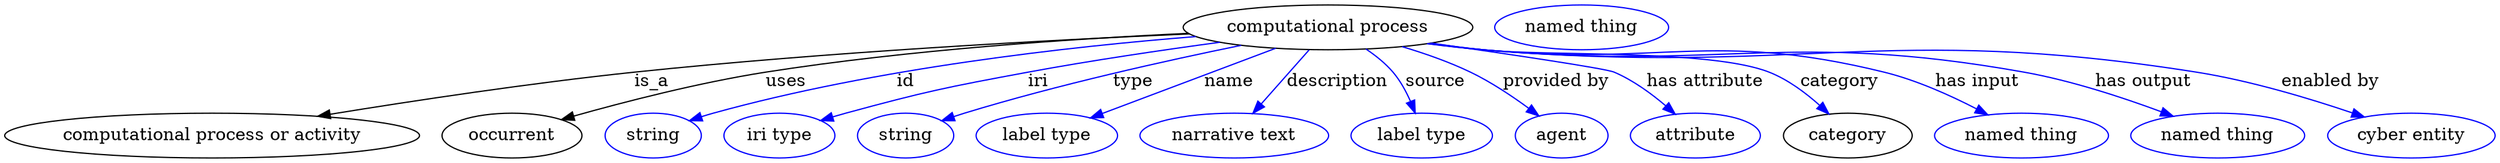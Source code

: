 digraph {
	graph [bb="0,0,1989.7,123"];
	node [label="\N"];
	"computational process"	[height=0.5,
		label="computational process",
		pos="1057.7,105",
		width=3.2136];
	"computational process or activity"	[height=0.5,
		pos="165.74,18",
		width=4.6038];
	"computational process" -> "computational process or activity"	[label=is_a,
		lp="517.74,61.5",
		pos="e,250.22,33.505 946.88,99.731 834.87,94.775 656.96,85.145 503.74,69 421.25,60.309 328.04,46.196 260.42,35.176"];
	occurrent	[height=0.5,
		pos="405.74,18",
		width=1.5526];
	"computational process" -> occurrent	[label=uses,
		lp="624.24,61.5",
		pos="e,445.18,30.898 945.74,100.23 854.34,95.968 722.09,87.102 607.74,69 554.83,60.624 495.44,45.178 454.83,33.661"];
	id	[color=blue,
		height=0.5,
		label=string,
		pos="517.74,18",
		width=1.0652];
	"computational process" -> id	[color=blue,
		label=id,
		lp="719.74,61.5",
		pos="e,546.72,29.996 951.95,97.559 851.18,89.516 695.98,72.139 565.74,36 562.63,35.137 559.43,34.175 556.23,33.159",
		style=solid];
	iri	[color=blue,
		height=0.5,
		label="iri type",
		pos="618.74,18",
		width=1.2277];
	"computational process" -> iri	[color=blue,
		label=iri,
		lp="825.74,61.5",
		pos="e,652.03,29.946 971.09,93.046 925.34,86.838 868.34,78.433 817.74,69 752.76,56.888 736.53,53.271 672.74,36 669.16,35.031 665.46,33.979 \
661.76,32.889",
		style=solid];
	type	[color=blue,
		height=0.5,
		label=string,
		pos="719.74,18",
		width=1.0652];
	"computational process" -> type	[color=blue,
		label=type,
		lp="901.74,61.5",
		pos="e,748.67,29.97 988.24,90.547 928.83,78.387 841.38,58.913 766.74,36 763.97,35.153 761.14,34.238 758.29,33.289",
		style=solid];
	name	[color=blue,
		height=0.5,
		label="label type",
		pos="832.74,18",
		width=1.5707];
	"computational process" -> name	[color=blue,
		label=name,
		lp="978.74,61.5",
		pos="e,867.66,32.194 1015.9,88.211 976.49,73.309 917.54,51.037 877.23,35.809",
		style=solid];
	description	[color=blue,
		height=0.5,
		label="narrative text",
		pos="982.74,18",
		width=2.0943];
	"computational process" -> description	[color=blue,
		label=description,
		lp="1065.2,61.5",
		pos="e,997.63,35.885 1042.6,86.799 1031.6,74.39 1016.7,57.458 1004.5,43.618",
		style=solid];
	source	[color=blue,
		height=0.5,
		label="label type",
		pos="1132.7,18",
		width=1.5707];
	"computational process" -> source	[color=blue,
		label=source,
		lp="1143.7,61.5",
		pos="e,1127.5,36.066 1088.1,87.627 1095.8,82.418 1103.7,76.129 1109.7,69 1115.5,62.169 1120.2,53.628 1123.7,45.547",
		style=solid];
	"provided by"	[color=blue,
		height=0.5,
		label=agent,
		pos="1244.7,18",
		width=1.0291];
	"computational process" -> "provided by"	[color=blue,
		label="provided by",
		lp="1240.2,61.5",
		pos="e,1226.5,33.821 1117,89.496 1135,84.118 1154.6,77.271 1171.7,69 1188.1,61.12 1204.9,49.867 1218.2,40.03",
		style=solid];
	"has attribute"	[color=blue,
		height=0.5,
		label=attribute,
		pos="1351.7,18",
		width=1.4443];
	"computational process" -> "has attribute"	[color=blue,
		label="has attribute",
		lp="1359.7,61.5",
		pos="e,1335.6,35.19 1140.4,92.355 1203.1,83.354 1279.8,71.947 1286.7,69 1301.8,62.548 1316.5,51.756 1328.1,41.846",
		style=solid];
	category	[height=0.5,
		pos="1472.7,18",
		width=1.4263];
	"computational process" -> category	[color=blue,
		label=category,
		lp="1467.2,61.5",
		pos="e,1457.7,35.598 1139,92.171 1153.2,90.297 1167.9,88.49 1181.7,87 1232.5,81.531 1363.3,87.865 1410.7,69 1425.4,63.16 1439.3,52.572 \
1450.3,42.638",
		style=solid];
	"has input"	[color=blue,
		height=0.5,
		label="named thing",
		pos="1611.7,18",
		width=1.9318];
	"computational process" -> "has input"	[color=blue,
		label="has input",
		lp="1577.2,61.5",
		pos="e,1585,34.709 1138.3,91.995 1152.8,90.119 1167.7,88.356 1181.7,87 1324,73.285 1364,103.39 1502.7,69 1528.3,62.656 1555.3,50.357 \
1576,39.546",
		style=solid];
	"has output"	[color=blue,
		height=0.5,
		label="named thing",
		pos="1768.7,18",
		width=1.9318];
	"computational process" -> "has output"	[color=blue,
		label="has output",
		lp="1710.2,61.5",
		pos="e,1733.4,33.547 1137.7,91.911 1152.3,90.02 1167.5,88.273 1181.7,87 1373.6,69.9 1425.2,103.06 1614.7,69 1652.4,62.228 1693.6,48.501 \
1723.9,37.14",
		style=solid];
	"enabled by"	[color=blue,
		height=0.5,
		label="cyber entity",
		pos="1922.7,18",
		width=1.8596];
	"computational process" -> "enabled by"	[color=blue,
		label="enabled by",
		lp="1859.2,61.5",
		pos="e,1885.2,33.037 1137,91.878 1151.8,89.965 1167.2,88.22 1181.7,87 1434.7,65.727 1502,109.15 1752.7,69 1795.2,62.204 1841.9,47.934 \
1875.6,36.372",
		style=solid];
	"named thing_category"	[color=blue,
		height=0.5,
		label="named thing",
		pos="1260.7,105",
		width=1.9318];
}
